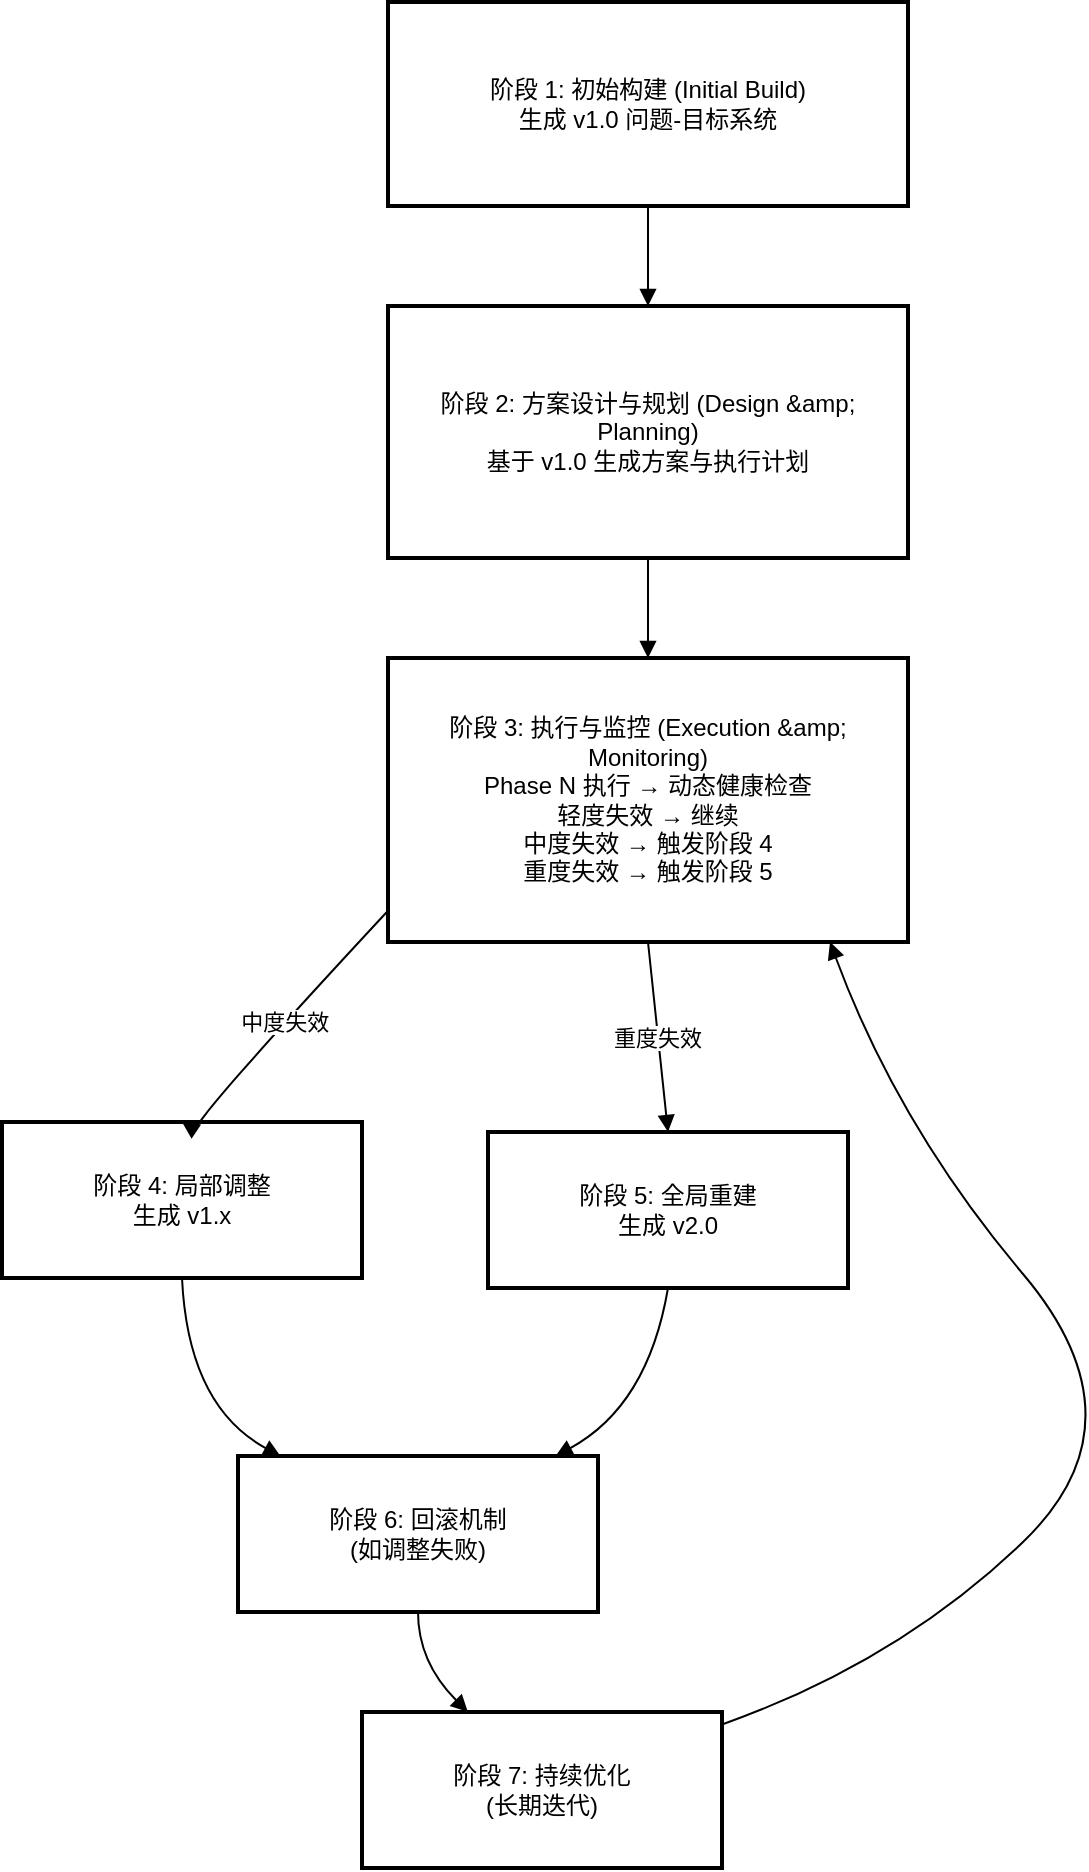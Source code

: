<mxfile version="28.2.8">
  <diagram name="第 1 页" id="pBqVQl8-7p_l7tCDuc_v">
    <mxGraphModel dx="1018" dy="571" grid="1" gridSize="10" guides="1" tooltips="1" connect="1" arrows="1" fold="1" page="1" pageScale="1" pageWidth="827" pageHeight="1169" math="0" shadow="0">
      <root>
        <mxCell id="0" />
        <mxCell id="1" parent="0" />
        <mxCell id="rzofpxhzexWXbq2Zq1cT-1" value="阶段 1: 初始构建 (Initial Build)&#xa;生成 v1.0 问题-目标系统" style="whiteSpace=wrap;strokeWidth=2;" vertex="1" parent="1">
          <mxGeometry x="210" y="20" width="260" height="102" as="geometry" />
        </mxCell>
        <mxCell id="rzofpxhzexWXbq2Zq1cT-2" value="阶段 2: 方案设计与规划 (Design &amp;amp; Planning)&#xa;基于 v1.0 生成方案与执行计划" style="whiteSpace=wrap;strokeWidth=2;" vertex="1" parent="1">
          <mxGeometry x="210" y="172" width="260" height="126" as="geometry" />
        </mxCell>
        <mxCell id="rzofpxhzexWXbq2Zq1cT-3" value="阶段 3: 执行与监控 (Execution &amp;amp; Monitoring)&#xa;Phase N 执行 → 动态健康检查&#xa;轻度失效 → 继续&#xa;中度失效 → 触发阶段 4&#xa;重度失效 → 触发阶段 5" style="whiteSpace=wrap;strokeWidth=2;" vertex="1" parent="1">
          <mxGeometry x="210" y="348" width="260" height="142" as="geometry" />
        </mxCell>
        <mxCell id="rzofpxhzexWXbq2Zq1cT-4" value="阶段 4: 局部调整&#xa;生成 v1.x" style="whiteSpace=wrap;strokeWidth=2;" vertex="1" parent="1">
          <mxGeometry x="17" y="580" width="180" height="78" as="geometry" />
        </mxCell>
        <mxCell id="rzofpxhzexWXbq2Zq1cT-5" value="阶段 5: 全局重建&#xa;生成 v2.0" style="whiteSpace=wrap;strokeWidth=2;" vertex="1" parent="1">
          <mxGeometry x="260" y="585" width="180" height="78" as="geometry" />
        </mxCell>
        <mxCell id="rzofpxhzexWXbq2Zq1cT-6" value="阶段 6: 回滚机制&#xa;(如调整失败)" style="whiteSpace=wrap;strokeWidth=2;" vertex="1" parent="1">
          <mxGeometry x="135" y="747" width="180" height="78" as="geometry" />
        </mxCell>
        <mxCell id="rzofpxhzexWXbq2Zq1cT-7" value="阶段 7: 持续优化&#xa;(长期迭代)" style="whiteSpace=wrap;strokeWidth=2;" vertex="1" parent="1">
          <mxGeometry x="197" y="875" width="180" height="78" as="geometry" />
        </mxCell>
        <mxCell id="rzofpxhzexWXbq2Zq1cT-8" value="" style="curved=1;startArrow=none;endArrow=block;exitX=0.5;exitY=1;entryX=0.5;entryY=0;rounded=0;" edge="1" parent="1" source="rzofpxhzexWXbq2Zq1cT-1" target="rzofpxhzexWXbq2Zq1cT-2">
          <mxGeometry relative="1" as="geometry">
            <Array as="points" />
          </mxGeometry>
        </mxCell>
        <mxCell id="rzofpxhzexWXbq2Zq1cT-9" value="" style="curved=1;startArrow=none;endArrow=block;exitX=0.5;exitY=1;entryX=0.5;entryY=0;rounded=0;" edge="1" parent="1" source="rzofpxhzexWXbq2Zq1cT-2" target="rzofpxhzexWXbq2Zq1cT-3">
          <mxGeometry relative="1" as="geometry">
            <Array as="points" />
          </mxGeometry>
        </mxCell>
        <mxCell id="rzofpxhzexWXbq2Zq1cT-10" value="中度失效" style="curved=1;startArrow=none;endArrow=block;exitX=0;exitY=0.89;entryX=0.5;entryY=-0.01;rounded=0;" edge="1" parent="1" source="rzofpxhzexWXbq2Zq1cT-3" target="rzofpxhzexWXbq2Zq1cT-4">
          <mxGeometry relative="1" as="geometry">
            <Array as="points">
              <mxPoint x="110" y="582" />
            </Array>
          </mxGeometry>
        </mxCell>
        <mxCell id="rzofpxhzexWXbq2Zq1cT-11" value="重度失效" style="curved=1;startArrow=none;endArrow=block;exitX=0.5;exitY=1;entryX=0.5;entryY=-0.01;rounded=0;" edge="1" parent="1" source="rzofpxhzexWXbq2Zq1cT-3" target="rzofpxhzexWXbq2Zq1cT-5">
          <mxGeometry relative="1" as="geometry">
            <Array as="points" />
          </mxGeometry>
        </mxCell>
        <mxCell id="rzofpxhzexWXbq2Zq1cT-12" value="" style="curved=1;startArrow=none;endArrow=block;exitX=0.5;exitY=0.99;entryX=0.11;entryY=-0.01;rounded=0;" edge="1" parent="1" source="rzofpxhzexWXbq2Zq1cT-4" target="rzofpxhzexWXbq2Zq1cT-6">
          <mxGeometry relative="1" as="geometry">
            <Array as="points">
              <mxPoint x="110" y="722" />
            </Array>
          </mxGeometry>
        </mxCell>
        <mxCell id="rzofpxhzexWXbq2Zq1cT-13" value="" style="curved=1;startArrow=none;endArrow=block;exitX=0.5;exitY=0.99;entryX=0.89;entryY=-0.01;rounded=0;" edge="1" parent="1" source="rzofpxhzexWXbq2Zq1cT-5" target="rzofpxhzexWXbq2Zq1cT-6">
          <mxGeometry relative="1" as="geometry">
            <Array as="points">
              <mxPoint x="340" y="722" />
            </Array>
          </mxGeometry>
        </mxCell>
        <mxCell id="rzofpxhzexWXbq2Zq1cT-14" value="" style="curved=1;startArrow=none;endArrow=block;exitX=0.5;exitY=0.99;entryX=0.29;entryY=-0.01;rounded=0;" edge="1" parent="1" source="rzofpxhzexWXbq2Zq1cT-6" target="rzofpxhzexWXbq2Zq1cT-7">
          <mxGeometry relative="1" as="geometry">
            <Array as="points">
              <mxPoint x="225" y="850" />
            </Array>
          </mxGeometry>
        </mxCell>
        <mxCell id="rzofpxhzexWXbq2Zq1cT-15" value="" style="curved=1;startArrow=none;endArrow=block;exitX=1;exitY=0.08;entryX=0.85;entryY=1;rounded=0;" edge="1" parent="1" source="rzofpxhzexWXbq2Zq1cT-7" target="rzofpxhzexWXbq2Zq1cT-3">
          <mxGeometry relative="1" as="geometry">
            <Array as="points">
              <mxPoint x="465" y="850" />
              <mxPoint x="590" y="730" />
              <mxPoint x="465" y="582" />
            </Array>
          </mxGeometry>
        </mxCell>
      </root>
    </mxGraphModel>
  </diagram>
</mxfile>
